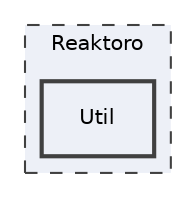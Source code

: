 digraph "Reaktoro/Util"
{
 // INTERACTIVE_SVG=YES
 // LATEX_PDF_SIZE
  edge [fontname="Helvetica",fontsize="10",labelfontname="Helvetica",labelfontsize="10"];
  node [fontname="Helvetica",fontsize="10",shape=record];
  compound=true
  subgraph clusterdir_8e92d4b241d211e8bbb38ad86320f5f7 {
    graph [ bgcolor="#edf0f7", pencolor="grey25", style="filled,dashed,", label="Reaktoro", fontname="Helvetica", fontsize="10", URL="dir_8e92d4b241d211e8bbb38ad86320f5f7.html"]
  dir_1eb3a285673e5c3e001b67c4a02c5bed [shape=box, label="Util", style="filled,bold,", fillcolor="#edf0f7", color="grey25", URL="dir_1eb3a285673e5c3e001b67c4a02c5bed.html"];
  }
}

